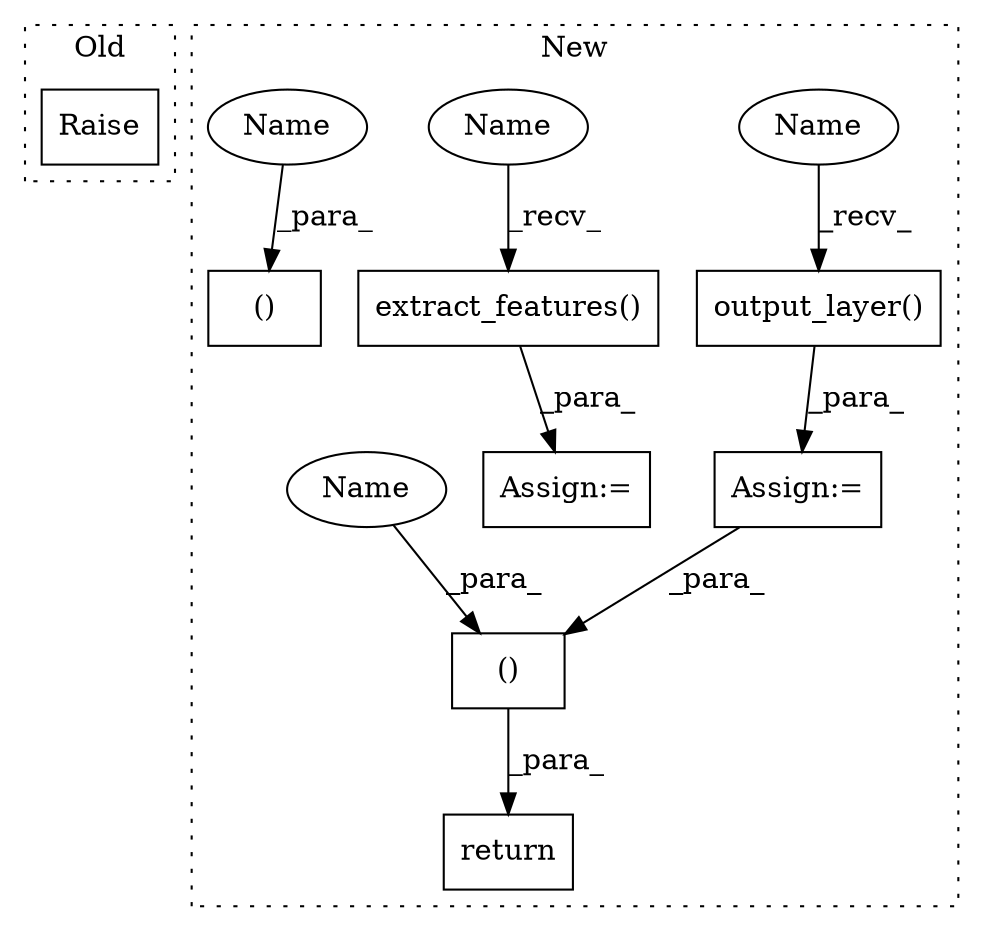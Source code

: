 digraph G {
subgraph cluster0 {
1 [label="Raise" a="91" s="1163" l="6" shape="box"];
label = "Old";
style="dotted";
}
subgraph cluster1 {
2 [label="return" a="93" s="1220" l="7" shape="box"];
3 [label="Assign:=" a="68" s="1188" l="3" shape="box"];
4 [label="()" a="54" s="1228" l="7" shape="box"];
5 [label="()" a="54" s="1092" l="7" shape="box"];
6 [label="output_layer()" a="75" s="1191,1210" l="18,1" shape="box"];
7 [label="extract_features()" a="75" s="1102,1142" l="22,36" shape="box"];
8 [label="Assign:=" a="68" s="1092" l="10" shape="box"];
9 [label="Name" a="87" s="1191" l="4" shape="ellipse"];
10 [label="Name" a="87" s="1102" l="4" shape="ellipse"];
11 [label="Name" a="87" s="1230" l="5" shape="ellipse"];
12 [label="Name" a="87" s="1094" l="5" shape="ellipse"];
label = "New";
style="dotted";
}
3 -> 4 [label="_para_"];
4 -> 2 [label="_para_"];
6 -> 3 [label="_para_"];
7 -> 8 [label="_para_"];
9 -> 6 [label="_recv_"];
10 -> 7 [label="_recv_"];
11 -> 4 [label="_para_"];
12 -> 5 [label="_para_"];
}